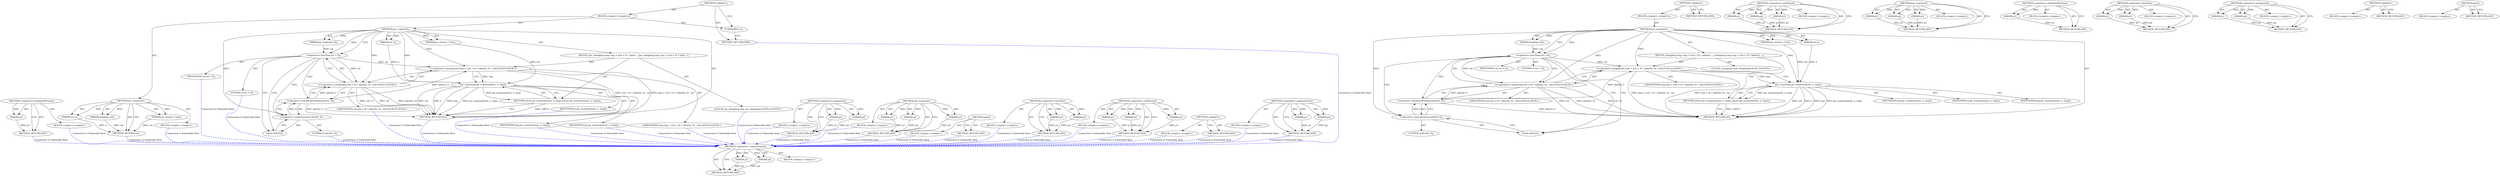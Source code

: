 digraph "&lt;operator&gt;.expressionList" {
vulnerable_73 [label=<(METHOD,&lt;operator&gt;.expressionList)>];
vulnerable_74 [label=<(PARAM,p1)>];
vulnerable_75 [label=<(PARAM,p2)>];
vulnerable_76 [label=<(BLOCK,&lt;empty&gt;,&lt;empty&gt;)>];
vulnerable_77 [label=<(METHOD_RETURN,ANY)>];
vulnerable_6 [label=<(METHOD,&lt;global&gt;)<SUB>1</SUB>>];
vulnerable_7 [label=<(BLOCK,&lt;empty&gt;,&lt;empty&gt;)<SUB>1</SUB>>];
vulnerable_8 [label=<(METHOD,jas_iccputsint)<SUB>1</SUB>>];
vulnerable_9 [label=<(PARAM,jas_stream_t *out)<SUB>1</SUB>>];
vulnerable_10 [label=<(PARAM,int n)<SUB>1</SUB>>];
vulnerable_11 [label=<(PARAM,longlong val)<SUB>1</SUB>>];
vulnerable_12 [label=<(BLOCK,{
	ulonglong tmp;
 	tmp = (val &lt; 0) ? (abort(),...,{
	ulonglong tmp;
 	tmp = (val &lt; 0) ? (abort(),...)<SUB>2</SUB>>];
vulnerable_13 [label="<(LOCAL,ulonglong tmp: ulonglong)<SUB>3</SUB>>"];
vulnerable_14 [label="<(&lt;operator&gt;.assignment,tmp = (val &lt; 0) ? (abort(), 0) : val)<SUB>4</SUB>>"];
vulnerable_15 [label="<(IDENTIFIER,tmp,tmp = (val &lt; 0) ? (abort(), 0) : val)<SUB>4</SUB>>"];
vulnerable_16 [label="<(&lt;operator&gt;.conditional,(val &lt; 0) ? (abort(), 0) : val)<SUB>4</SUB>>"];
vulnerable_17 [label=<(&lt;operator&gt;.lessThan,val &lt; 0)<SUB>4</SUB>>];
vulnerable_18 [label=<(IDENTIFIER,val,val &lt; 0)<SUB>4</SUB>>];
vulnerable_19 [label=<(LITERAL,0,val &lt; 0)<SUB>4</SUB>>];
vulnerable_20 [label=<(&lt;operator&gt;.bracketedPrimary,(abort(), 0))<SUB>4</SUB>>];
vulnerable_21 [label=<(&lt;operator&gt;.expressionList,abort(), 0)<SUB>4</SUB>>];
vulnerable_22 [label=<(abort,abort())<SUB>4</SUB>>];
vulnerable_23 [label=<(LITERAL,0,abort(), 0)<SUB>4</SUB>>];
vulnerable_24 [label="<(IDENTIFIER,val,(val &lt; 0) ? (abort(), 0) : val)<SUB>4</SUB>>"];
vulnerable_25 [label=<(RETURN,return jas_iccputuint(out, n, tmp);,return jas_iccputuint(out, n, tmp);)<SUB>5</SUB>>];
vulnerable_26 [label=<(jas_iccputuint,jas_iccputuint(out, n, tmp))<SUB>5</SUB>>];
vulnerable_27 [label=<(IDENTIFIER,out,jas_iccputuint(out, n, tmp))<SUB>5</SUB>>];
vulnerable_28 [label=<(IDENTIFIER,n,jas_iccputuint(out, n, tmp))<SUB>5</SUB>>];
vulnerable_29 [label=<(IDENTIFIER,tmp,jas_iccputuint(out, n, tmp))<SUB>5</SUB>>];
vulnerable_30 [label=<(METHOD_RETURN,int)<SUB>1</SUB>>];
vulnerable_32 [label=<(METHOD_RETURN,ANY)<SUB>1</SUB>>];
vulnerable_58 [label=<(METHOD,&lt;operator&gt;.conditional)>];
vulnerable_59 [label=<(PARAM,p1)>];
vulnerable_60 [label=<(PARAM,p2)>];
vulnerable_61 [label=<(PARAM,p3)>];
vulnerable_62 [label=<(BLOCK,&lt;empty&gt;,&lt;empty&gt;)>];
vulnerable_63 [label=<(METHOD_RETURN,ANY)>];
vulnerable_81 [label=<(METHOD,jas_iccputuint)>];
vulnerable_82 [label=<(PARAM,p1)>];
vulnerable_83 [label=<(PARAM,p2)>];
vulnerable_84 [label=<(PARAM,p3)>];
vulnerable_85 [label=<(BLOCK,&lt;empty&gt;,&lt;empty&gt;)>];
vulnerable_86 [label=<(METHOD_RETURN,ANY)>];
vulnerable_69 [label=<(METHOD,&lt;operator&gt;.bracketedPrimary)>];
vulnerable_70 [label=<(PARAM,p1)>];
vulnerable_71 [label=<(BLOCK,&lt;empty&gt;,&lt;empty&gt;)>];
vulnerable_72 [label=<(METHOD_RETURN,ANY)>];
vulnerable_64 [label=<(METHOD,&lt;operator&gt;.lessThan)>];
vulnerable_65 [label=<(PARAM,p1)>];
vulnerable_66 [label=<(PARAM,p2)>];
vulnerable_67 [label=<(BLOCK,&lt;empty&gt;,&lt;empty&gt;)>];
vulnerable_68 [label=<(METHOD_RETURN,ANY)>];
vulnerable_53 [label=<(METHOD,&lt;operator&gt;.assignment)>];
vulnerable_54 [label=<(PARAM,p1)>];
vulnerable_55 [label=<(PARAM,p2)>];
vulnerable_56 [label=<(BLOCK,&lt;empty&gt;,&lt;empty&gt;)>];
vulnerable_57 [label=<(METHOD_RETURN,ANY)>];
vulnerable_47 [label=<(METHOD,&lt;global&gt;)<SUB>1</SUB>>];
vulnerable_48 [label=<(BLOCK,&lt;empty&gt;,&lt;empty&gt;)>];
vulnerable_49 [label=<(METHOD_RETURN,ANY)>];
vulnerable_78 [label=<(METHOD,abort)>];
vulnerable_79 [label=<(BLOCK,&lt;empty&gt;,&lt;empty&gt;)>];
vulnerable_80 [label=<(METHOD_RETURN,ANY)>];
fixed_79 [label=<(METHOD,&lt;operator&gt;.bracketedPrimary)>];
fixed_80 [label=<(PARAM,p1)>];
fixed_81 [label=<(BLOCK,&lt;empty&gt;,&lt;empty&gt;)>];
fixed_82 [label=<(METHOD_RETURN,ANY)>];
fixed_6 [label=<(METHOD,&lt;global&gt;)<SUB>1</SUB>>];
fixed_7 [label=<(BLOCK,&lt;empty&gt;,&lt;empty&gt;)<SUB>1</SUB>>];
fixed_8 [label=<(METHOD,jas_iccputsint)<SUB>1</SUB>>];
fixed_9 [label=<(PARAM,jas_stream_t *out)<SUB>1</SUB>>];
fixed_10 [label=<(PARAM,int n)<SUB>1</SUB>>];
fixed_11 [label=<(PARAM,longlong val)<SUB>1</SUB>>];
fixed_12 [label=<(BLOCK,&lt;empty&gt;,&lt;empty&gt;)>];
fixed_13 [label=<(METHOD_RETURN,int)<SUB>1</SUB>>];
fixed_15 [label=<(UNKNOWN,),))<SUB>1</SUB>>];
fixed_16 [label=<(METHOD,jas_iccputsint)<SUB>2</SUB>>];
fixed_17 [label=<(PARAM,jas_stream_t *out)<SUB>2</SUB>>];
fixed_18 [label=<(PARAM,int n)<SUB>2</SUB>>];
fixed_19 [label=<(PARAM,jas_longlong val)<SUB>2</SUB>>];
fixed_20 [label=<(BLOCK,{
	jas_ulonglong tmp;
 	tmp = (val &lt; 0) ? (abor...,{
	jas_ulonglong tmp;
 	tmp = (val &lt; 0) ? (abor...)<SUB>3</SUB>>];
fixed_21 [label="<(LOCAL,jas_ulonglong tmp: jas_ulonglong)<SUB>4</SUB>>"];
fixed_22 [label="<(&lt;operator&gt;.assignment,tmp = (val &lt; 0) ? (abort(), 0) : val)<SUB>5</SUB>>"];
fixed_23 [label="<(IDENTIFIER,tmp,tmp = (val &lt; 0) ? (abort(), 0) : val)<SUB>5</SUB>>"];
fixed_24 [label="<(&lt;operator&gt;.conditional,(val &lt; 0) ? (abort(), 0) : val)<SUB>5</SUB>>"];
fixed_25 [label=<(&lt;operator&gt;.lessThan,val &lt; 0)<SUB>5</SUB>>];
fixed_26 [label=<(IDENTIFIER,val,val &lt; 0)<SUB>5</SUB>>];
fixed_27 [label=<(LITERAL,0,val &lt; 0)<SUB>5</SUB>>];
fixed_28 [label=<(&lt;operator&gt;.bracketedPrimary,(abort(), 0))<SUB>5</SUB>>];
fixed_29 [label=<(&lt;operator&gt;.expressionList,abort(), 0)<SUB>5</SUB>>];
fixed_30 [label=<(abort,abort())<SUB>5</SUB>>];
fixed_31 [label=<(LITERAL,0,abort(), 0)<SUB>5</SUB>>];
fixed_32 [label="<(IDENTIFIER,val,(val &lt; 0) ? (abort(), 0) : val)<SUB>5</SUB>>"];
fixed_33 [label=<(RETURN,return jas_iccputuint(out, n, tmp);,return jas_iccputuint(out, n, tmp);)<SUB>6</SUB>>];
fixed_34 [label=<(jas_iccputuint,jas_iccputuint(out, n, tmp))<SUB>6</SUB>>];
fixed_35 [label=<(IDENTIFIER,out,jas_iccputuint(out, n, tmp))<SUB>6</SUB>>];
fixed_36 [label=<(IDENTIFIER,n,jas_iccputuint(out, n, tmp))<SUB>6</SUB>>];
fixed_37 [label=<(IDENTIFIER,tmp,jas_iccputuint(out, n, tmp))<SUB>6</SUB>>];
fixed_38 [label=<(METHOD_RETURN,int)<SUB>2</SUB>>];
fixed_40 [label=<(METHOD_RETURN,ANY)<SUB>1</SUB>>];
fixed_63 [label=<(METHOD,&lt;operator&gt;.assignment)>];
fixed_64 [label=<(PARAM,p1)>];
fixed_65 [label=<(PARAM,p2)>];
fixed_66 [label=<(BLOCK,&lt;empty&gt;,&lt;empty&gt;)>];
fixed_67 [label=<(METHOD_RETURN,ANY)>];
fixed_91 [label=<(METHOD,jas_iccputuint)>];
fixed_92 [label=<(PARAM,p1)>];
fixed_93 [label=<(PARAM,p2)>];
fixed_94 [label=<(PARAM,p3)>];
fixed_95 [label=<(BLOCK,&lt;empty&gt;,&lt;empty&gt;)>];
fixed_96 [label=<(METHOD_RETURN,ANY)>];
fixed_88 [label=<(METHOD,abort)>];
fixed_89 [label=<(BLOCK,&lt;empty&gt;,&lt;empty&gt;)>];
fixed_90 [label=<(METHOD_RETURN,ANY)>];
fixed_74 [label=<(METHOD,&lt;operator&gt;.lessThan)>];
fixed_75 [label=<(PARAM,p1)>];
fixed_76 [label=<(PARAM,p2)>];
fixed_77 [label=<(BLOCK,&lt;empty&gt;,&lt;empty&gt;)>];
fixed_78 [label=<(METHOD_RETURN,ANY)>];
fixed_68 [label=<(METHOD,&lt;operator&gt;.conditional)>];
fixed_69 [label=<(PARAM,p1)>];
fixed_70 [label=<(PARAM,p2)>];
fixed_71 [label=<(PARAM,p3)>];
fixed_72 [label=<(BLOCK,&lt;empty&gt;,&lt;empty&gt;)>];
fixed_73 [label=<(METHOD_RETURN,ANY)>];
fixed_57 [label=<(METHOD,&lt;global&gt;)<SUB>1</SUB>>];
fixed_58 [label=<(BLOCK,&lt;empty&gt;,&lt;empty&gt;)>];
fixed_59 [label=<(METHOD_RETURN,ANY)>];
fixed_83 [label=<(METHOD,&lt;operator&gt;.expressionList)>];
fixed_84 [label=<(PARAM,p1)>];
fixed_85 [label=<(PARAM,p2)>];
fixed_86 [label=<(BLOCK,&lt;empty&gt;,&lt;empty&gt;)>];
fixed_87 [label=<(METHOD_RETURN,ANY)>];
vulnerable_73 -> vulnerable_74  [key=0, label="AST: "];
vulnerable_73 -> vulnerable_74  [key=1, label="DDG: "];
vulnerable_73 -> vulnerable_76  [key=0, label="AST: "];
vulnerable_73 -> vulnerable_75  [key=0, label="AST: "];
vulnerable_73 -> vulnerable_75  [key=1, label="DDG: "];
vulnerable_73 -> vulnerable_77  [key=0, label="AST: "];
vulnerable_73 -> vulnerable_77  [key=1, label="CFG: "];
vulnerable_74 -> vulnerable_77  [key=0, label="DDG: p1"];
vulnerable_75 -> vulnerable_77  [key=0, label="DDG: p2"];
vulnerable_6 -> vulnerable_7  [key=0, label="AST: "];
vulnerable_6 -> vulnerable_32  [key=0, label="AST: "];
vulnerable_6 -> vulnerable_32  [key=1, label="CFG: "];
vulnerable_7 -> vulnerable_8  [key=0, label="AST: "];
vulnerable_8 -> vulnerable_9  [key=0, label="AST: "];
vulnerable_8 -> vulnerable_9  [key=1, label="DDG: "];
vulnerable_8 -> vulnerable_10  [key=0, label="AST: "];
vulnerable_8 -> vulnerable_10  [key=1, label="DDG: "];
vulnerable_8 -> vulnerable_11  [key=0, label="AST: "];
vulnerable_8 -> vulnerable_11  [key=1, label="DDG: "];
vulnerable_8 -> vulnerable_12  [key=0, label="AST: "];
vulnerable_8 -> vulnerable_30  [key=0, label="AST: "];
vulnerable_8 -> vulnerable_17  [key=0, label="CFG: "];
vulnerable_8 -> vulnerable_17  [key=1, label="DDG: "];
vulnerable_8 -> vulnerable_14  [key=0, label="DDG: "];
vulnerable_8 -> vulnerable_16  [key=0, label="DDG: "];
vulnerable_8 -> vulnerable_26  [key=0, label="DDG: "];
vulnerable_8 -> vulnerable_21  [key=0, label="DDG: "];
vulnerable_9 -> vulnerable_26  [key=0, label="DDG: out"];
vulnerable_10 -> vulnerable_26  [key=0, label="DDG: n"];
vulnerable_11 -> vulnerable_17  [key=0, label="DDG: val"];
vulnerable_12 -> vulnerable_13  [key=0, label="AST: "];
vulnerable_12 -> vulnerable_14  [key=0, label="AST: "];
vulnerable_12 -> vulnerable_25  [key=0, label="AST: "];
vulnerable_14 -> vulnerable_15  [key=0, label="AST: "];
vulnerable_14 -> vulnerable_16  [key=0, label="AST: "];
vulnerable_14 -> vulnerable_26  [key=0, label="CFG: "];
vulnerable_14 -> vulnerable_26  [key=1, label="DDG: tmp"];
vulnerable_14 -> vulnerable_30  [key=0, label="DDG: (val &lt; 0) ? (abort(), 0) : val"];
vulnerable_14 -> vulnerable_30  [key=1, label="DDG: tmp = (val &lt; 0) ? (abort(), 0) : val"];
vulnerable_16 -> vulnerable_17  [key=0, label="AST: "];
vulnerable_16 -> vulnerable_20  [key=0, label="AST: "];
vulnerable_16 -> vulnerable_24  [key=0, label="AST: "];
vulnerable_16 -> vulnerable_14  [key=0, label="CFG: "];
vulnerable_16 -> vulnerable_30  [key=0, label="DDG: val &lt; 0"];
vulnerable_16 -> vulnerable_30  [key=1, label="DDG: val"];
vulnerable_16 -> vulnerable_30  [key=2, label="DDG: (abort(), 0)"];
vulnerable_17 -> vulnerable_18  [key=0, label="AST: "];
vulnerable_17 -> vulnerable_19  [key=0, label="AST: "];
vulnerable_17 -> vulnerable_22  [key=0, label="CFG: "];
vulnerable_17 -> vulnerable_22  [key=1, label="CDG: "];
vulnerable_17 -> vulnerable_16  [key=0, label="CFG: "];
vulnerable_17 -> vulnerable_16  [key=1, label="DDG: val"];
vulnerable_17 -> vulnerable_14  [key=0, label="DDG: val"];
vulnerable_17 -> vulnerable_20  [key=0, label="CDG: "];
vulnerable_17 -> vulnerable_21  [key=0, label="CDG: "];
vulnerable_20 -> vulnerable_21  [key=0, label="AST: "];
vulnerable_20 -> vulnerable_16  [key=0, label="CFG: "];
vulnerable_20 -> vulnerable_16  [key=1, label="DDG: abort(), 0"];
vulnerable_20 -> vulnerable_30  [key=0, label="DDG: abort(), 0"];
vulnerable_20 -> vulnerable_14  [key=0, label="DDG: abort(), 0"];
vulnerable_21 -> vulnerable_22  [key=0, label="AST: "];
vulnerable_21 -> vulnerable_23  [key=0, label="AST: "];
vulnerable_21 -> vulnerable_20  [key=0, label="CFG: "];
vulnerable_21 -> vulnerable_20  [key=1, label="DDG: 0"];
vulnerable_22 -> vulnerable_21  [key=0, label="CFG: "];
vulnerable_25 -> vulnerable_26  [key=0, label="AST: "];
vulnerable_25 -> vulnerable_30  [key=0, label="CFG: "];
vulnerable_25 -> vulnerable_30  [key=1, label="DDG: &lt;RET&gt;"];
vulnerable_26 -> vulnerable_27  [key=0, label="AST: "];
vulnerable_26 -> vulnerable_28  [key=0, label="AST: "];
vulnerable_26 -> vulnerable_29  [key=0, label="AST: "];
vulnerable_26 -> vulnerable_25  [key=0, label="CFG: "];
vulnerable_26 -> vulnerable_25  [key=1, label="DDG: jas_iccputuint(out, n, tmp)"];
vulnerable_26 -> vulnerable_30  [key=0, label="DDG: out"];
vulnerable_26 -> vulnerable_30  [key=1, label="DDG: n"];
vulnerable_26 -> vulnerable_30  [key=2, label="DDG: tmp"];
vulnerable_26 -> vulnerable_30  [key=3, label="DDG: jas_iccputuint(out, n, tmp)"];
vulnerable_58 -> vulnerable_59  [key=0, label="AST: "];
vulnerable_58 -> vulnerable_59  [key=1, label="DDG: "];
vulnerable_58 -> vulnerable_62  [key=0, label="AST: "];
vulnerable_58 -> vulnerable_60  [key=0, label="AST: "];
vulnerable_58 -> vulnerable_60  [key=1, label="DDG: "];
vulnerable_58 -> vulnerable_63  [key=0, label="AST: "];
vulnerable_58 -> vulnerable_63  [key=1, label="CFG: "];
vulnerable_58 -> vulnerable_61  [key=0, label="AST: "];
vulnerable_58 -> vulnerable_61  [key=1, label="DDG: "];
vulnerable_59 -> vulnerable_63  [key=0, label="DDG: p1"];
vulnerable_60 -> vulnerable_63  [key=0, label="DDG: p2"];
vulnerable_61 -> vulnerable_63  [key=0, label="DDG: p3"];
vulnerable_81 -> vulnerable_82  [key=0, label="AST: "];
vulnerable_81 -> vulnerable_82  [key=1, label="DDG: "];
vulnerable_81 -> vulnerable_85  [key=0, label="AST: "];
vulnerable_81 -> vulnerable_83  [key=0, label="AST: "];
vulnerable_81 -> vulnerable_83  [key=1, label="DDG: "];
vulnerable_81 -> vulnerable_86  [key=0, label="AST: "];
vulnerable_81 -> vulnerable_86  [key=1, label="CFG: "];
vulnerable_81 -> vulnerable_84  [key=0, label="AST: "];
vulnerable_81 -> vulnerable_84  [key=1, label="DDG: "];
vulnerable_82 -> vulnerable_86  [key=0, label="DDG: p1"];
vulnerable_83 -> vulnerable_86  [key=0, label="DDG: p2"];
vulnerable_84 -> vulnerable_86  [key=0, label="DDG: p3"];
vulnerable_69 -> vulnerable_70  [key=0, label="AST: "];
vulnerable_69 -> vulnerable_70  [key=1, label="DDG: "];
vulnerable_69 -> vulnerable_71  [key=0, label="AST: "];
vulnerable_69 -> vulnerable_72  [key=0, label="AST: "];
vulnerable_69 -> vulnerable_72  [key=1, label="CFG: "];
vulnerable_70 -> vulnerable_72  [key=0, label="DDG: p1"];
vulnerable_64 -> vulnerable_65  [key=0, label="AST: "];
vulnerable_64 -> vulnerable_65  [key=1, label="DDG: "];
vulnerable_64 -> vulnerable_67  [key=0, label="AST: "];
vulnerable_64 -> vulnerable_66  [key=0, label="AST: "];
vulnerable_64 -> vulnerable_66  [key=1, label="DDG: "];
vulnerable_64 -> vulnerable_68  [key=0, label="AST: "];
vulnerable_64 -> vulnerable_68  [key=1, label="CFG: "];
vulnerable_65 -> vulnerable_68  [key=0, label="DDG: p1"];
vulnerable_66 -> vulnerable_68  [key=0, label="DDG: p2"];
vulnerable_53 -> vulnerable_54  [key=0, label="AST: "];
vulnerable_53 -> vulnerable_54  [key=1, label="DDG: "];
vulnerable_53 -> vulnerable_56  [key=0, label="AST: "];
vulnerable_53 -> vulnerable_55  [key=0, label="AST: "];
vulnerable_53 -> vulnerable_55  [key=1, label="DDG: "];
vulnerable_53 -> vulnerable_57  [key=0, label="AST: "];
vulnerable_53 -> vulnerable_57  [key=1, label="CFG: "];
vulnerable_54 -> vulnerable_57  [key=0, label="DDG: p1"];
vulnerable_55 -> vulnerable_57  [key=0, label="DDG: p2"];
vulnerable_47 -> vulnerable_48  [key=0, label="AST: "];
vulnerable_47 -> vulnerable_49  [key=0, label="AST: "];
vulnerable_47 -> vulnerable_49  [key=1, label="CFG: "];
vulnerable_78 -> vulnerable_79  [key=0, label="AST: "];
vulnerable_78 -> vulnerable_80  [key=0, label="AST: "];
vulnerable_78 -> vulnerable_80  [key=1, label="CFG: "];
fixed_79 -> fixed_80  [key=0, label="AST: "];
fixed_79 -> fixed_80  [key=1, label="DDG: "];
fixed_79 -> fixed_81  [key=0, label="AST: "];
fixed_79 -> fixed_82  [key=0, label="AST: "];
fixed_79 -> fixed_82  [key=1, label="CFG: "];
fixed_80 -> fixed_82  [key=0, label="DDG: p1"];
fixed_81 -> vulnerable_73  [color=blue, key=0, label="Connection to Vulnerable Root", penwidth="2.0", style=dashed];
fixed_82 -> vulnerable_73  [color=blue, key=0, label="Connection to Vulnerable Root", penwidth="2.0", style=dashed];
fixed_6 -> fixed_7  [key=0, label="AST: "];
fixed_6 -> fixed_40  [key=0, label="AST: "];
fixed_6 -> fixed_15  [key=0, label="CFG: "];
fixed_7 -> fixed_8  [key=0, label="AST: "];
fixed_7 -> fixed_15  [key=0, label="AST: "];
fixed_7 -> fixed_16  [key=0, label="AST: "];
fixed_8 -> fixed_9  [key=0, label="AST: "];
fixed_8 -> fixed_9  [key=1, label="DDG: "];
fixed_8 -> fixed_10  [key=0, label="AST: "];
fixed_8 -> fixed_10  [key=1, label="DDG: "];
fixed_8 -> fixed_11  [key=0, label="AST: "];
fixed_8 -> fixed_11  [key=1, label="DDG: "];
fixed_8 -> fixed_12  [key=0, label="AST: "];
fixed_8 -> fixed_13  [key=0, label="AST: "];
fixed_8 -> fixed_13  [key=1, label="CFG: "];
fixed_9 -> fixed_13  [key=0, label="DDG: out"];
fixed_10 -> fixed_13  [key=0, label="DDG: n"];
fixed_11 -> fixed_13  [key=0, label="DDG: val"];
fixed_12 -> vulnerable_73  [color=blue, key=0, label="Connection to Vulnerable Root", penwidth="2.0", style=dashed];
fixed_13 -> vulnerable_73  [color=blue, key=0, label="Connection to Vulnerable Root", penwidth="2.0", style=dashed];
fixed_15 -> fixed_40  [key=0, label="CFG: "];
fixed_16 -> fixed_17  [key=0, label="AST: "];
fixed_16 -> fixed_17  [key=1, label="DDG: "];
fixed_16 -> fixed_18  [key=0, label="AST: "];
fixed_16 -> fixed_18  [key=1, label="DDG: "];
fixed_16 -> fixed_19  [key=0, label="AST: "];
fixed_16 -> fixed_19  [key=1, label="DDG: "];
fixed_16 -> fixed_20  [key=0, label="AST: "];
fixed_16 -> fixed_38  [key=0, label="AST: "];
fixed_16 -> fixed_25  [key=0, label="CFG: "];
fixed_16 -> fixed_25  [key=1, label="DDG: "];
fixed_16 -> fixed_22  [key=0, label="DDG: "];
fixed_16 -> fixed_24  [key=0, label="DDG: "];
fixed_16 -> fixed_34  [key=0, label="DDG: "];
fixed_16 -> fixed_29  [key=0, label="DDG: "];
fixed_17 -> fixed_34  [key=0, label="DDG: out"];
fixed_18 -> fixed_34  [key=0, label="DDG: n"];
fixed_19 -> fixed_25  [key=0, label="DDG: val"];
fixed_20 -> fixed_21  [key=0, label="AST: "];
fixed_20 -> fixed_22  [key=0, label="AST: "];
fixed_20 -> fixed_33  [key=0, label="AST: "];
fixed_21 -> vulnerable_73  [color=blue, key=0, label="Connection to Vulnerable Root", penwidth="2.0", style=dashed];
fixed_22 -> fixed_23  [key=0, label="AST: "];
fixed_22 -> fixed_24  [key=0, label="AST: "];
fixed_22 -> fixed_34  [key=0, label="CFG: "];
fixed_22 -> fixed_34  [key=1, label="DDG: tmp"];
fixed_22 -> fixed_38  [key=0, label="DDG: (val &lt; 0) ? (abort(), 0) : val"];
fixed_22 -> fixed_38  [key=1, label="DDG: tmp = (val &lt; 0) ? (abort(), 0) : val"];
fixed_23 -> vulnerable_73  [color=blue, key=0, label="Connection to Vulnerable Root", penwidth="2.0", style=dashed];
fixed_24 -> fixed_25  [key=0, label="AST: "];
fixed_24 -> fixed_28  [key=0, label="AST: "];
fixed_24 -> fixed_32  [key=0, label="AST: "];
fixed_24 -> fixed_22  [key=0, label="CFG: "];
fixed_24 -> fixed_38  [key=0, label="DDG: val &lt; 0"];
fixed_24 -> fixed_38  [key=1, label="DDG: val"];
fixed_24 -> fixed_38  [key=2, label="DDG: (abort(), 0)"];
fixed_25 -> fixed_26  [key=0, label="AST: "];
fixed_25 -> fixed_27  [key=0, label="AST: "];
fixed_25 -> fixed_30  [key=0, label="CFG: "];
fixed_25 -> fixed_30  [key=1, label="CDG: "];
fixed_25 -> fixed_24  [key=0, label="CFG: "];
fixed_25 -> fixed_24  [key=1, label="DDG: val"];
fixed_25 -> fixed_22  [key=0, label="DDG: val"];
fixed_25 -> fixed_29  [key=0, label="CDG: "];
fixed_25 -> fixed_28  [key=0, label="CDG: "];
fixed_26 -> vulnerable_73  [color=blue, key=0, label="Connection to Vulnerable Root", penwidth="2.0", style=dashed];
fixed_27 -> vulnerable_73  [color=blue, key=0, label="Connection to Vulnerable Root", penwidth="2.0", style=dashed];
fixed_28 -> fixed_29  [key=0, label="AST: "];
fixed_28 -> fixed_24  [key=0, label="CFG: "];
fixed_28 -> fixed_24  [key=1, label="DDG: abort(), 0"];
fixed_28 -> fixed_38  [key=0, label="DDG: abort(), 0"];
fixed_28 -> fixed_22  [key=0, label="DDG: abort(), 0"];
fixed_29 -> fixed_30  [key=0, label="AST: "];
fixed_29 -> fixed_31  [key=0, label="AST: "];
fixed_29 -> fixed_28  [key=0, label="CFG: "];
fixed_29 -> fixed_28  [key=1, label="DDG: 0"];
fixed_30 -> fixed_29  [key=0, label="CFG: "];
fixed_31 -> vulnerable_73  [color=blue, key=0, label="Connection to Vulnerable Root", penwidth="2.0", style=dashed];
fixed_32 -> vulnerable_73  [color=blue, key=0, label="Connection to Vulnerable Root", penwidth="2.0", style=dashed];
fixed_33 -> fixed_34  [key=0, label="AST: "];
fixed_33 -> fixed_38  [key=0, label="CFG: "];
fixed_33 -> fixed_38  [key=1, label="DDG: &lt;RET&gt;"];
fixed_34 -> fixed_35  [key=0, label="AST: "];
fixed_34 -> fixed_36  [key=0, label="AST: "];
fixed_34 -> fixed_37  [key=0, label="AST: "];
fixed_34 -> fixed_33  [key=0, label="CFG: "];
fixed_34 -> fixed_33  [key=1, label="DDG: jas_iccputuint(out, n, tmp)"];
fixed_34 -> fixed_38  [key=0, label="DDG: out"];
fixed_34 -> fixed_38  [key=1, label="DDG: n"];
fixed_34 -> fixed_38  [key=2, label="DDG: tmp"];
fixed_34 -> fixed_38  [key=3, label="DDG: jas_iccputuint(out, n, tmp)"];
fixed_35 -> vulnerable_73  [color=blue, key=0, label="Connection to Vulnerable Root", penwidth="2.0", style=dashed];
fixed_36 -> vulnerable_73  [color=blue, key=0, label="Connection to Vulnerable Root", penwidth="2.0", style=dashed];
fixed_37 -> vulnerable_73  [color=blue, key=0, label="Connection to Vulnerable Root", penwidth="2.0", style=dashed];
fixed_38 -> vulnerable_73  [color=blue, key=0, label="Connection to Vulnerable Root", penwidth="2.0", style=dashed];
fixed_40 -> vulnerable_73  [color=blue, key=0, label="Connection to Vulnerable Root", penwidth="2.0", style=dashed];
fixed_63 -> fixed_64  [key=0, label="AST: "];
fixed_63 -> fixed_64  [key=1, label="DDG: "];
fixed_63 -> fixed_66  [key=0, label="AST: "];
fixed_63 -> fixed_65  [key=0, label="AST: "];
fixed_63 -> fixed_65  [key=1, label="DDG: "];
fixed_63 -> fixed_67  [key=0, label="AST: "];
fixed_63 -> fixed_67  [key=1, label="CFG: "];
fixed_64 -> fixed_67  [key=0, label="DDG: p1"];
fixed_65 -> fixed_67  [key=0, label="DDG: p2"];
fixed_66 -> vulnerable_73  [color=blue, key=0, label="Connection to Vulnerable Root", penwidth="2.0", style=dashed];
fixed_67 -> vulnerable_73  [color=blue, key=0, label="Connection to Vulnerable Root", penwidth="2.0", style=dashed];
fixed_91 -> fixed_92  [key=0, label="AST: "];
fixed_91 -> fixed_92  [key=1, label="DDG: "];
fixed_91 -> fixed_95  [key=0, label="AST: "];
fixed_91 -> fixed_93  [key=0, label="AST: "];
fixed_91 -> fixed_93  [key=1, label="DDG: "];
fixed_91 -> fixed_96  [key=0, label="AST: "];
fixed_91 -> fixed_96  [key=1, label="CFG: "];
fixed_91 -> fixed_94  [key=0, label="AST: "];
fixed_91 -> fixed_94  [key=1, label="DDG: "];
fixed_92 -> fixed_96  [key=0, label="DDG: p1"];
fixed_93 -> fixed_96  [key=0, label="DDG: p2"];
fixed_94 -> fixed_96  [key=0, label="DDG: p3"];
fixed_95 -> vulnerable_73  [color=blue, key=0, label="Connection to Vulnerable Root", penwidth="2.0", style=dashed];
fixed_96 -> vulnerable_73  [color=blue, key=0, label="Connection to Vulnerable Root", penwidth="2.0", style=dashed];
fixed_88 -> fixed_89  [key=0, label="AST: "];
fixed_88 -> fixed_90  [key=0, label="AST: "];
fixed_88 -> fixed_90  [key=1, label="CFG: "];
fixed_89 -> vulnerable_73  [color=blue, key=0, label="Connection to Vulnerable Root", penwidth="2.0", style=dashed];
fixed_90 -> vulnerable_73  [color=blue, key=0, label="Connection to Vulnerable Root", penwidth="2.0", style=dashed];
fixed_74 -> fixed_75  [key=0, label="AST: "];
fixed_74 -> fixed_75  [key=1, label="DDG: "];
fixed_74 -> fixed_77  [key=0, label="AST: "];
fixed_74 -> fixed_76  [key=0, label="AST: "];
fixed_74 -> fixed_76  [key=1, label="DDG: "];
fixed_74 -> fixed_78  [key=0, label="AST: "];
fixed_74 -> fixed_78  [key=1, label="CFG: "];
fixed_75 -> fixed_78  [key=0, label="DDG: p1"];
fixed_76 -> fixed_78  [key=0, label="DDG: p2"];
fixed_77 -> vulnerable_73  [color=blue, key=0, label="Connection to Vulnerable Root", penwidth="2.0", style=dashed];
fixed_78 -> vulnerable_73  [color=blue, key=0, label="Connection to Vulnerable Root", penwidth="2.0", style=dashed];
fixed_68 -> fixed_69  [key=0, label="AST: "];
fixed_68 -> fixed_69  [key=1, label="DDG: "];
fixed_68 -> fixed_72  [key=0, label="AST: "];
fixed_68 -> fixed_70  [key=0, label="AST: "];
fixed_68 -> fixed_70  [key=1, label="DDG: "];
fixed_68 -> fixed_73  [key=0, label="AST: "];
fixed_68 -> fixed_73  [key=1, label="CFG: "];
fixed_68 -> fixed_71  [key=0, label="AST: "];
fixed_68 -> fixed_71  [key=1, label="DDG: "];
fixed_69 -> fixed_73  [key=0, label="DDG: p1"];
fixed_70 -> fixed_73  [key=0, label="DDG: p2"];
fixed_71 -> fixed_73  [key=0, label="DDG: p3"];
fixed_72 -> vulnerable_73  [color=blue, key=0, label="Connection to Vulnerable Root", penwidth="2.0", style=dashed];
fixed_73 -> vulnerable_73  [color=blue, key=0, label="Connection to Vulnerable Root", penwidth="2.0", style=dashed];
fixed_57 -> fixed_58  [key=0, label="AST: "];
fixed_57 -> fixed_59  [key=0, label="AST: "];
fixed_57 -> fixed_59  [key=1, label="CFG: "];
fixed_58 -> vulnerable_73  [color=blue, key=0, label="Connection to Vulnerable Root", penwidth="2.0", style=dashed];
fixed_59 -> vulnerable_73  [color=blue, key=0, label="Connection to Vulnerable Root", penwidth="2.0", style=dashed];
fixed_83 -> fixed_84  [key=0, label="AST: "];
fixed_83 -> fixed_84  [key=1, label="DDG: "];
fixed_83 -> fixed_86  [key=0, label="AST: "];
fixed_83 -> fixed_85  [key=0, label="AST: "];
fixed_83 -> fixed_85  [key=1, label="DDG: "];
fixed_83 -> fixed_87  [key=0, label="AST: "];
fixed_83 -> fixed_87  [key=1, label="CFG: "];
fixed_84 -> fixed_87  [key=0, label="DDG: p1"];
fixed_85 -> fixed_87  [key=0, label="DDG: p2"];
fixed_86 -> vulnerable_73  [color=blue, key=0, label="Connection to Vulnerable Root", penwidth="2.0", style=dashed];
fixed_87 -> vulnerable_73  [color=blue, key=0, label="Connection to Vulnerable Root", penwidth="2.0", style=dashed];
}
